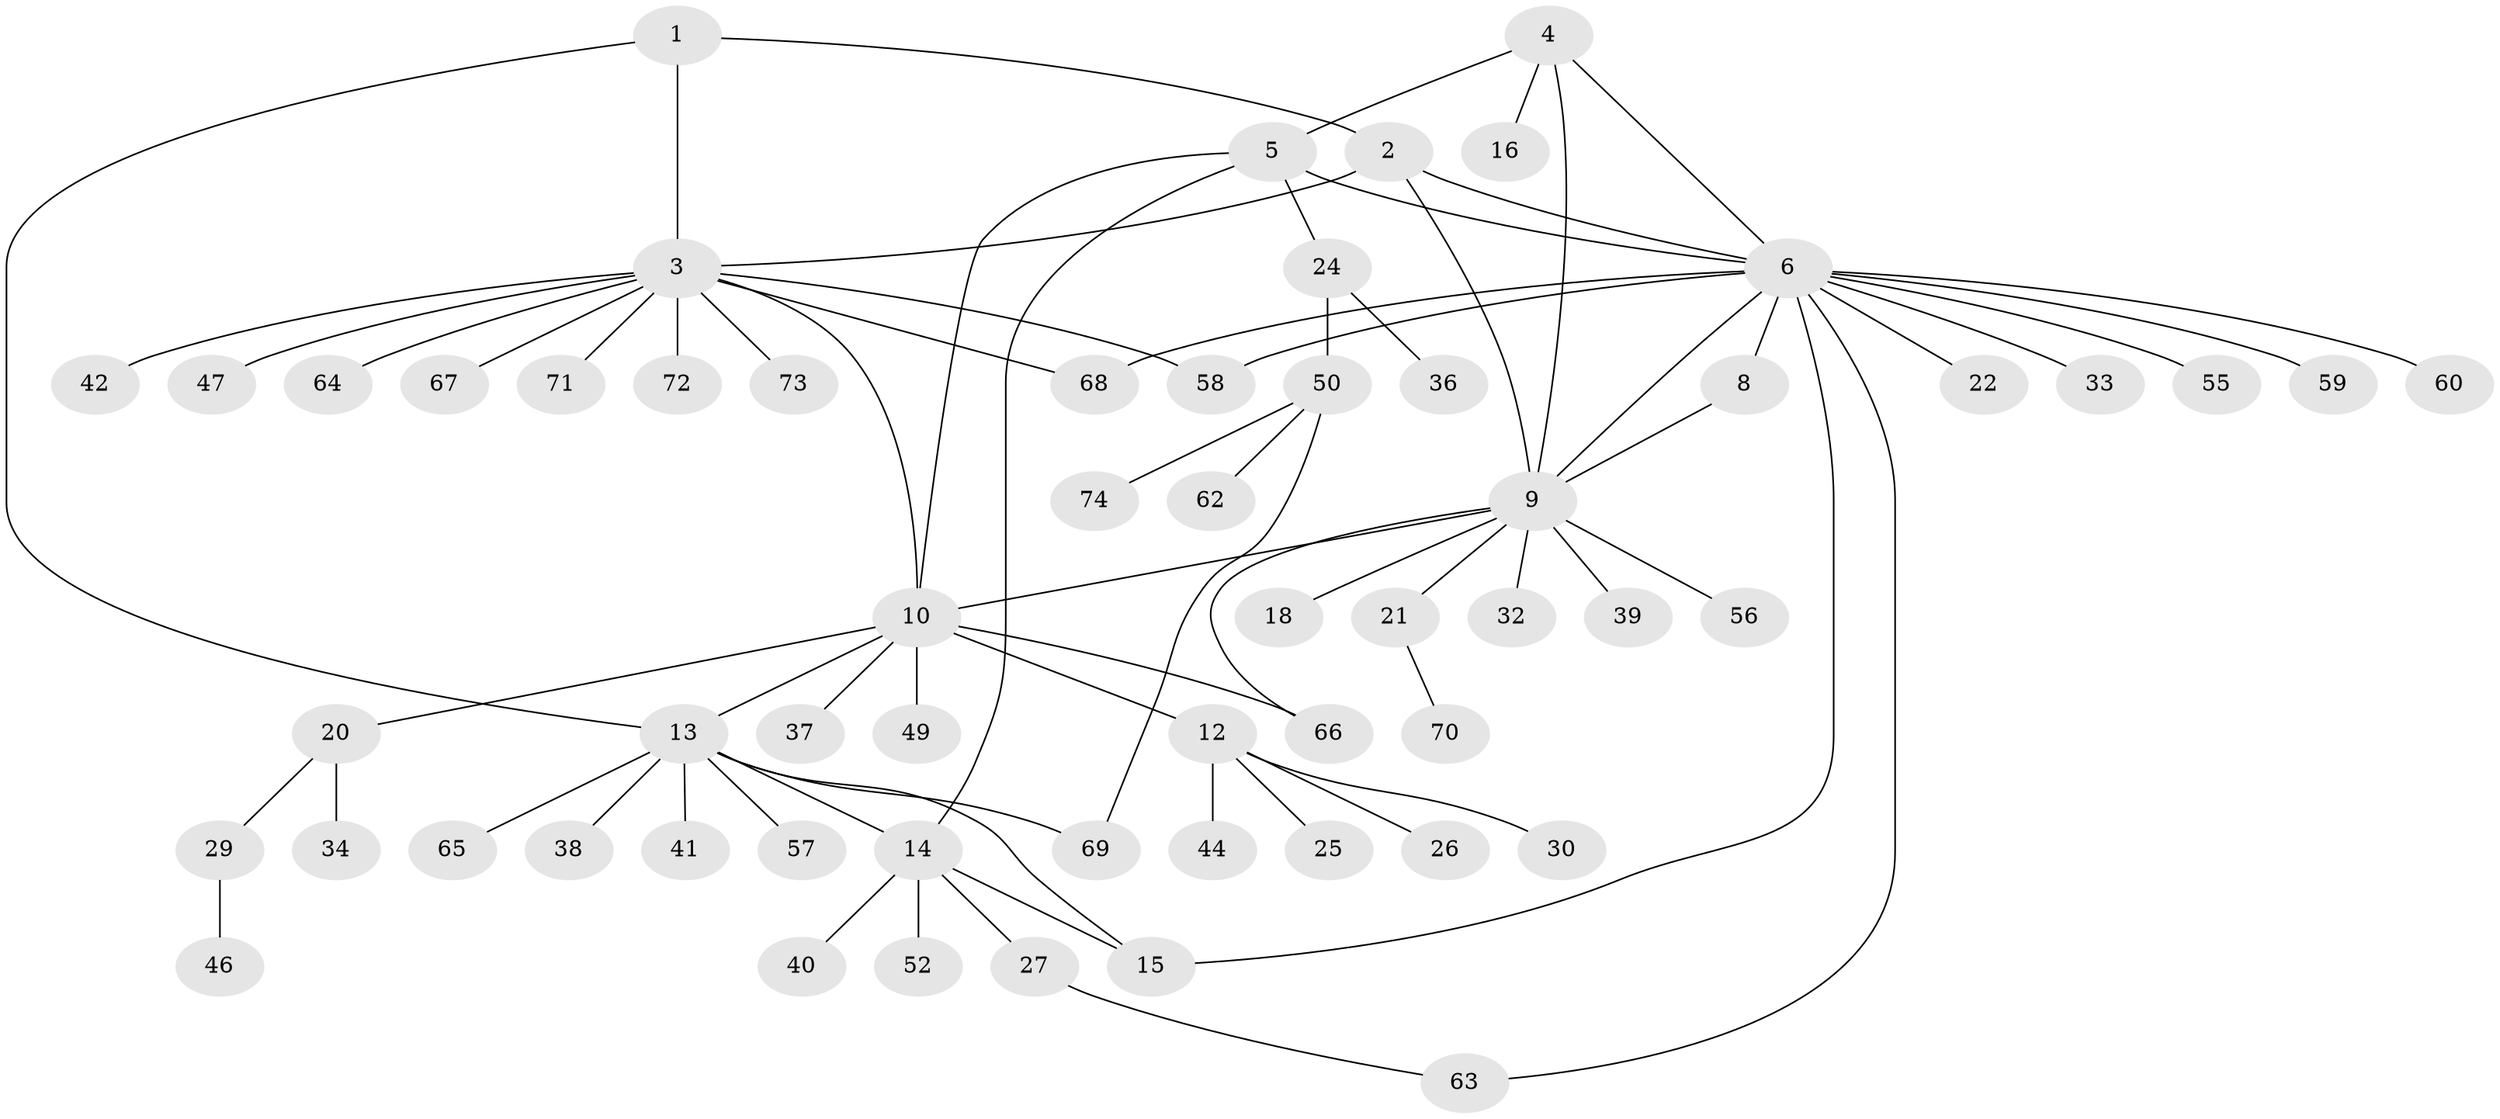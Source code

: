 // original degree distribution, {3: 0.04054054054054054, 5: 0.02702702702702703, 13: 0.013513513513513514, 4: 0.06756756756756757, 6: 0.02702702702702703, 11: 0.013513513513513514, 2: 0.17567567567567569, 12: 0.013513513513513514, 8: 0.013513513513513514, 9: 0.013513513513513514, 7: 0.013513513513513514, 1: 0.581081081081081}
// Generated by graph-tools (version 1.1) at 2025/42/03/06/25 10:42:15]
// undirected, 59 vertices, 74 edges
graph export_dot {
graph [start="1"]
  node [color=gray90,style=filled];
  1;
  2 [super="+17"];
  3 [super="+43"];
  4 [super="+61"];
  5 [super="+19"];
  6 [super="+7"];
  8;
  9 [super="+48"];
  10 [super="+11"];
  12 [super="+35"];
  13 [super="+23"];
  14 [super="+31"];
  15 [super="+28"];
  16;
  18;
  20 [super="+54"];
  21 [super="+53"];
  22;
  24 [super="+45"];
  25;
  26;
  27;
  29;
  30;
  32;
  33;
  34;
  36;
  37;
  38;
  39;
  40;
  41;
  42;
  44;
  46;
  47;
  49;
  50 [super="+51"];
  52;
  55;
  56;
  57;
  58;
  59;
  60;
  62;
  63;
  64;
  65;
  66;
  67;
  68;
  69;
  70;
  71;
  72;
  73;
  74;
  1 -- 2;
  1 -- 3;
  1 -- 13;
  2 -- 3;
  2 -- 6;
  2 -- 9;
  3 -- 42;
  3 -- 47;
  3 -- 58;
  3 -- 64;
  3 -- 67;
  3 -- 68;
  3 -- 71;
  3 -- 72;
  3 -- 73;
  3 -- 10;
  4 -- 5;
  4 -- 6;
  4 -- 16;
  4 -- 9;
  5 -- 6;
  5 -- 10;
  5 -- 14;
  5 -- 24;
  6 -- 22;
  6 -- 33;
  6 -- 55;
  6 -- 58;
  6 -- 59;
  6 -- 60;
  6 -- 68;
  6 -- 8;
  6 -- 9;
  6 -- 15;
  6 -- 63;
  8 -- 9;
  9 -- 18;
  9 -- 21;
  9 -- 32;
  9 -- 39;
  9 -- 56;
  9 -- 66;
  9 -- 10;
  10 -- 12 [weight=2];
  10 -- 13;
  10 -- 66;
  10 -- 37;
  10 -- 49;
  10 -- 20;
  12 -- 25;
  12 -- 26;
  12 -- 30;
  12 -- 44;
  13 -- 14;
  13 -- 15;
  13 -- 38;
  13 -- 41;
  13 -- 65;
  13 -- 69;
  13 -- 57;
  14 -- 15;
  14 -- 27;
  14 -- 40;
  14 -- 52;
  20 -- 29;
  20 -- 34;
  21 -- 70;
  24 -- 36;
  24 -- 50;
  27 -- 63;
  29 -- 46;
  50 -- 69;
  50 -- 74;
  50 -- 62;
}
